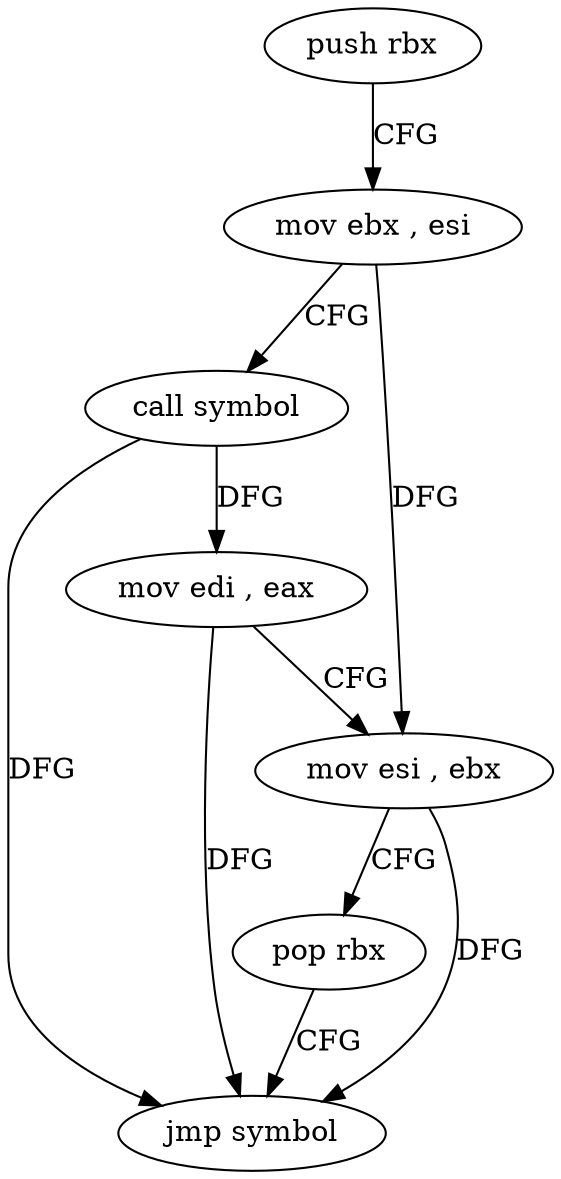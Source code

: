 digraph "func" {
"4266512" [label = "push rbx" ]
"4266513" [label = "mov ebx , esi" ]
"4266515" [label = "call symbol" ]
"4266520" [label = "mov edi , eax" ]
"4266522" [label = "mov esi , ebx" ]
"4266524" [label = "pop rbx" ]
"4266525" [label = "jmp symbol" ]
"4266512" -> "4266513" [ label = "CFG" ]
"4266513" -> "4266515" [ label = "CFG" ]
"4266513" -> "4266522" [ label = "DFG" ]
"4266515" -> "4266520" [ label = "DFG" ]
"4266515" -> "4266525" [ label = "DFG" ]
"4266520" -> "4266522" [ label = "CFG" ]
"4266520" -> "4266525" [ label = "DFG" ]
"4266522" -> "4266524" [ label = "CFG" ]
"4266522" -> "4266525" [ label = "DFG" ]
"4266524" -> "4266525" [ label = "CFG" ]
}
